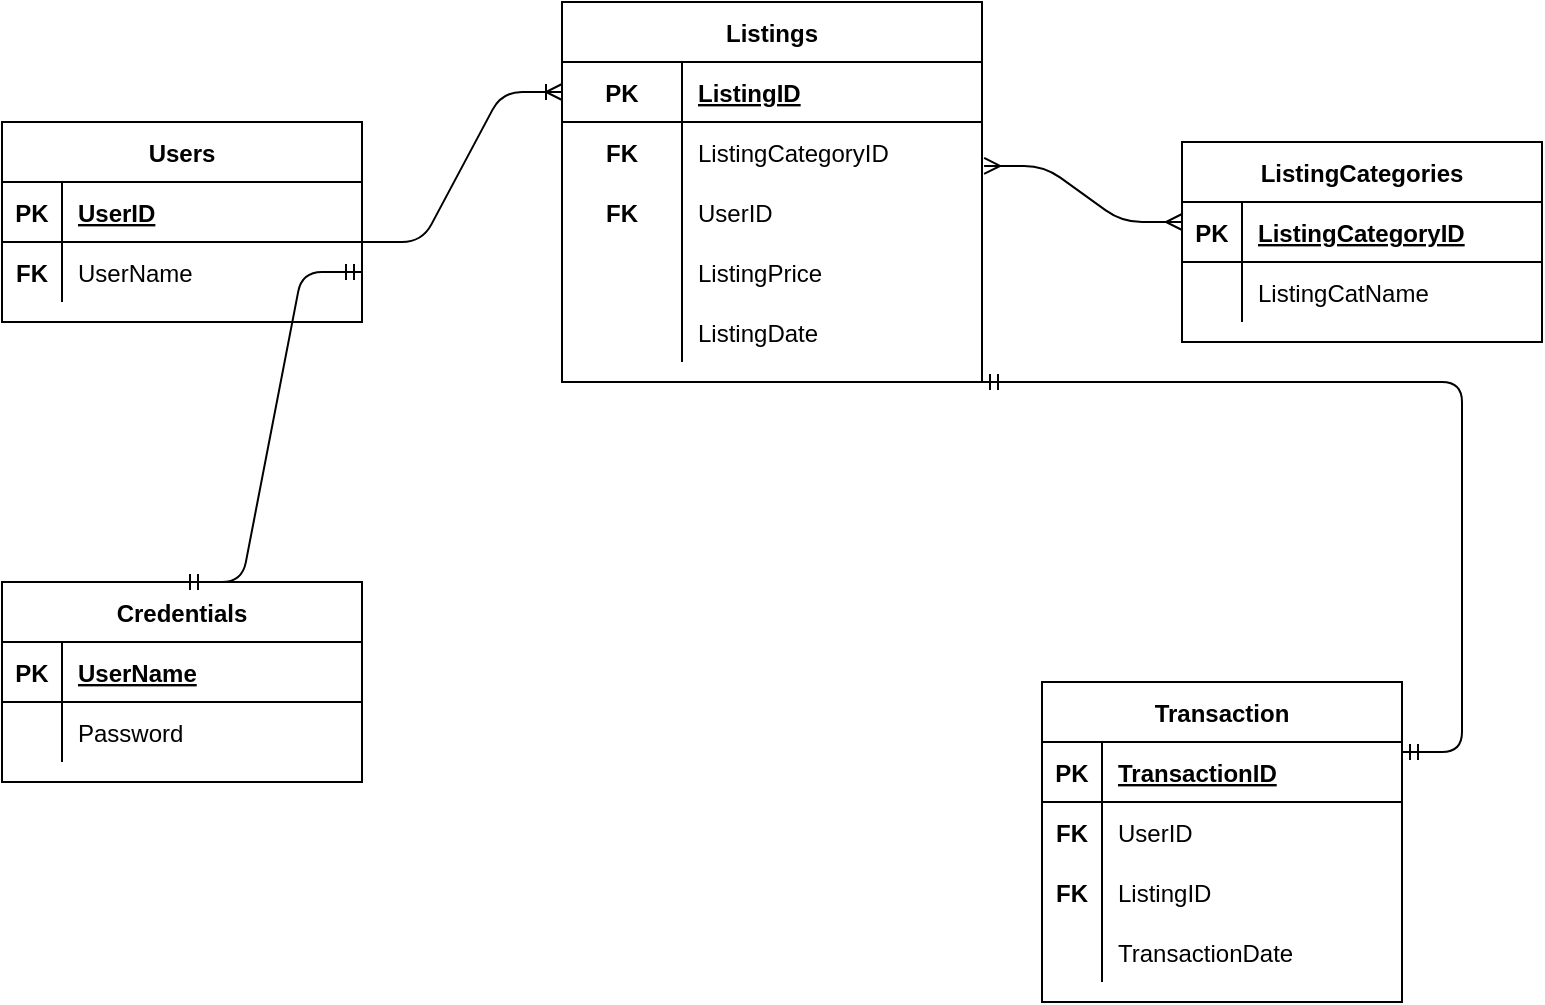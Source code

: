 <mxfile version="14.4.4" type="github">
  <diagram id="fB64tMOYFkFWQUvkLbui" name="Page-1">
    <mxGraphModel dx="1038" dy="587" grid="1" gridSize="10" guides="1" tooltips="1" connect="1" arrows="1" fold="1" page="1" pageScale="1" pageWidth="850" pageHeight="1100" math="0" shadow="0">
      <root>
        <mxCell id="0" />
        <mxCell id="1" parent="0" />
        <mxCell id="2J5BGBihmixoxJaA6tt8-1" value="Listings" style="shape=table;startSize=30;container=1;collapsible=1;childLayout=tableLayout;fixedRows=1;rowLines=0;fontStyle=1;align=center;resizeLast=1;" parent="1" vertex="1">
          <mxGeometry x="320" y="30" width="210" height="190" as="geometry" />
        </mxCell>
        <mxCell id="SBaLLvIWleJ0wnac8fEP-27" value="" style="shape=partialRectangle;collapsible=0;dropTarget=0;pointerEvents=0;fillColor=none;top=0;left=0;bottom=1;right=0;points=[[0,0.5],[1,0.5]];portConstraint=eastwest;" parent="2J5BGBihmixoxJaA6tt8-1" vertex="1">
          <mxGeometry y="30" width="210" height="30" as="geometry" />
        </mxCell>
        <mxCell id="SBaLLvIWleJ0wnac8fEP-28" value="PK" style="shape=partialRectangle;connectable=0;fillColor=none;top=0;left=0;bottom=0;right=0;fontStyle=1;overflow=hidden;" parent="SBaLLvIWleJ0wnac8fEP-27" vertex="1">
          <mxGeometry width="60" height="30" as="geometry" />
        </mxCell>
        <mxCell id="SBaLLvIWleJ0wnac8fEP-29" value="ListingID" style="shape=partialRectangle;connectable=0;fillColor=none;top=0;left=0;bottom=0;right=0;align=left;spacingLeft=6;fontStyle=5;overflow=hidden;" parent="SBaLLvIWleJ0wnac8fEP-27" vertex="1">
          <mxGeometry x="60" width="150" height="30" as="geometry" />
        </mxCell>
        <mxCell id="2J5BGBihmixoxJaA6tt8-14" value="" style="shape=partialRectangle;collapsible=0;dropTarget=0;pointerEvents=0;fillColor=none;top=0;left=0;bottom=0;right=0;points=[[0,0.5],[1,0.5]];portConstraint=eastwest;" parent="2J5BGBihmixoxJaA6tt8-1" vertex="1">
          <mxGeometry y="60" width="210" height="30" as="geometry" />
        </mxCell>
        <mxCell id="2J5BGBihmixoxJaA6tt8-15" value="FK" style="shape=partialRectangle;connectable=0;fillColor=none;top=0;left=0;bottom=0;right=0;fontStyle=1;overflow=hidden;" parent="2J5BGBihmixoxJaA6tt8-14" vertex="1">
          <mxGeometry width="60" height="30" as="geometry" />
        </mxCell>
        <mxCell id="2J5BGBihmixoxJaA6tt8-16" value="ListingCategoryID" style="shape=partialRectangle;connectable=0;fillColor=none;top=0;left=0;bottom=0;right=0;align=left;spacingLeft=6;fontStyle=0;overflow=hidden;" parent="2J5BGBihmixoxJaA6tt8-14" vertex="1">
          <mxGeometry x="60" width="150" height="30" as="geometry" />
        </mxCell>
        <mxCell id="2J5BGBihmixoxJaA6tt8-17" value="" style="shape=partialRectangle;collapsible=0;dropTarget=0;pointerEvents=0;fillColor=none;top=0;left=0;bottom=0;right=0;points=[[0,0.5],[1,0.5]];portConstraint=eastwest;" parent="2J5BGBihmixoxJaA6tt8-1" vertex="1">
          <mxGeometry y="90" width="210" height="30" as="geometry" />
        </mxCell>
        <mxCell id="2J5BGBihmixoxJaA6tt8-18" value="FK" style="shape=partialRectangle;connectable=0;fillColor=none;top=0;left=0;bottom=0;right=0;fontStyle=1;overflow=hidden;" parent="2J5BGBihmixoxJaA6tt8-17" vertex="1">
          <mxGeometry width="60" height="30" as="geometry" />
        </mxCell>
        <mxCell id="2J5BGBihmixoxJaA6tt8-19" value="UserID" style="shape=partialRectangle;connectable=0;fillColor=none;top=0;left=0;bottom=0;right=0;align=left;spacingLeft=6;fontStyle=0;overflow=hidden;" parent="2J5BGBihmixoxJaA6tt8-17" vertex="1">
          <mxGeometry x="60" width="150" height="30" as="geometry" />
        </mxCell>
        <mxCell id="cMP1e0_fmIWZxjMMPKLq-1" value="" style="shape=partialRectangle;collapsible=0;dropTarget=0;pointerEvents=0;fillColor=none;top=0;left=0;bottom=0;right=0;points=[[0,0.5],[1,0.5]];portConstraint=eastwest;" parent="2J5BGBihmixoxJaA6tt8-1" vertex="1">
          <mxGeometry y="120" width="210" height="30" as="geometry" />
        </mxCell>
        <mxCell id="cMP1e0_fmIWZxjMMPKLq-2" value="" style="shape=partialRectangle;connectable=0;fillColor=none;top=0;left=0;bottom=0;right=0;fontStyle=1;overflow=hidden;" parent="cMP1e0_fmIWZxjMMPKLq-1" vertex="1">
          <mxGeometry width="60" height="30" as="geometry" />
        </mxCell>
        <mxCell id="cMP1e0_fmIWZxjMMPKLq-3" value="ListingPrice" style="shape=partialRectangle;connectable=0;fillColor=none;top=0;left=0;bottom=0;right=0;align=left;spacingLeft=6;fontStyle=0;overflow=hidden;" parent="cMP1e0_fmIWZxjMMPKLq-1" vertex="1">
          <mxGeometry x="60" width="150" height="30" as="geometry" />
        </mxCell>
        <mxCell id="SBaLLvIWleJ0wnac8fEP-30" value="" style="shape=partialRectangle;collapsible=0;dropTarget=0;pointerEvents=0;fillColor=none;top=0;left=0;bottom=0;right=0;points=[[0,0.5],[1,0.5]];portConstraint=eastwest;" parent="2J5BGBihmixoxJaA6tt8-1" vertex="1">
          <mxGeometry y="150" width="210" height="30" as="geometry" />
        </mxCell>
        <mxCell id="SBaLLvIWleJ0wnac8fEP-31" value="" style="shape=partialRectangle;connectable=0;fillColor=none;top=0;left=0;bottom=0;right=0;editable=1;overflow=hidden;" parent="SBaLLvIWleJ0wnac8fEP-30" vertex="1">
          <mxGeometry width="60" height="30" as="geometry" />
        </mxCell>
        <mxCell id="SBaLLvIWleJ0wnac8fEP-32" value="ListingDate" style="shape=partialRectangle;connectable=0;fillColor=none;top=0;left=0;bottom=0;right=0;align=left;spacingLeft=6;overflow=hidden;" parent="SBaLLvIWleJ0wnac8fEP-30" vertex="1">
          <mxGeometry x="60" width="150" height="30" as="geometry" />
        </mxCell>
        <mxCell id="SBaLLvIWleJ0wnac8fEP-14" value="Users" style="shape=table;startSize=30;container=1;collapsible=1;childLayout=tableLayout;fixedRows=1;rowLines=0;fontStyle=1;align=center;resizeLast=1;" parent="1" vertex="1">
          <mxGeometry x="40" y="90" width="180" height="100" as="geometry" />
        </mxCell>
        <mxCell id="SBaLLvIWleJ0wnac8fEP-15" value="" style="shape=partialRectangle;collapsible=0;dropTarget=0;pointerEvents=0;fillColor=none;top=0;left=0;bottom=1;right=0;points=[[0,0.5],[1,0.5]];portConstraint=eastwest;" parent="SBaLLvIWleJ0wnac8fEP-14" vertex="1">
          <mxGeometry y="30" width="180" height="30" as="geometry" />
        </mxCell>
        <mxCell id="SBaLLvIWleJ0wnac8fEP-16" value="PK" style="shape=partialRectangle;connectable=0;fillColor=none;top=0;left=0;bottom=0;right=0;fontStyle=1;overflow=hidden;" parent="SBaLLvIWleJ0wnac8fEP-15" vertex="1">
          <mxGeometry width="30" height="30" as="geometry" />
        </mxCell>
        <mxCell id="SBaLLvIWleJ0wnac8fEP-17" value="UserID" style="shape=partialRectangle;connectable=0;fillColor=none;top=0;left=0;bottom=0;right=0;align=left;spacingLeft=6;fontStyle=5;overflow=hidden;" parent="SBaLLvIWleJ0wnac8fEP-15" vertex="1">
          <mxGeometry x="30" width="150" height="30" as="geometry" />
        </mxCell>
        <mxCell id="SBaLLvIWleJ0wnac8fEP-18" value="" style="shape=partialRectangle;collapsible=0;dropTarget=0;pointerEvents=0;fillColor=none;top=0;left=0;bottom=0;right=0;points=[[0,0.5],[1,0.5]];portConstraint=eastwest;" parent="SBaLLvIWleJ0wnac8fEP-14" vertex="1">
          <mxGeometry y="60" width="180" height="30" as="geometry" />
        </mxCell>
        <mxCell id="SBaLLvIWleJ0wnac8fEP-19" value="FK" style="shape=partialRectangle;connectable=0;fillColor=none;top=0;left=0;bottom=0;right=0;editable=1;overflow=hidden;fontStyle=1" parent="SBaLLvIWleJ0wnac8fEP-18" vertex="1">
          <mxGeometry width="30" height="30" as="geometry" />
        </mxCell>
        <mxCell id="SBaLLvIWleJ0wnac8fEP-20" value="UserName" style="shape=partialRectangle;connectable=0;fillColor=none;top=0;left=0;bottom=0;right=0;align=left;spacingLeft=6;overflow=hidden;" parent="SBaLLvIWleJ0wnac8fEP-18" vertex="1">
          <mxGeometry x="30" width="150" height="30" as="geometry" />
        </mxCell>
        <mxCell id="SBaLLvIWleJ0wnac8fEP-33" value="ListingCategories" style="shape=table;startSize=30;container=1;collapsible=1;childLayout=tableLayout;fixedRows=1;rowLines=0;fontStyle=1;align=center;resizeLast=1;" parent="1" vertex="1">
          <mxGeometry x="630" y="100" width="180" height="100" as="geometry" />
        </mxCell>
        <mxCell id="SBaLLvIWleJ0wnac8fEP-34" value="" style="shape=partialRectangle;collapsible=0;dropTarget=0;pointerEvents=0;fillColor=none;top=0;left=0;bottom=1;right=0;points=[[0,0.5],[1,0.5]];portConstraint=eastwest;" parent="SBaLLvIWleJ0wnac8fEP-33" vertex="1">
          <mxGeometry y="30" width="180" height="30" as="geometry" />
        </mxCell>
        <mxCell id="SBaLLvIWleJ0wnac8fEP-35" value="PK" style="shape=partialRectangle;connectable=0;fillColor=none;top=0;left=0;bottom=0;right=0;fontStyle=1;overflow=hidden;" parent="SBaLLvIWleJ0wnac8fEP-34" vertex="1">
          <mxGeometry width="30" height="30" as="geometry" />
        </mxCell>
        <mxCell id="SBaLLvIWleJ0wnac8fEP-36" value="ListingCategoryID" style="shape=partialRectangle;connectable=0;fillColor=none;top=0;left=0;bottom=0;right=0;align=left;spacingLeft=6;fontStyle=5;overflow=hidden;" parent="SBaLLvIWleJ0wnac8fEP-34" vertex="1">
          <mxGeometry x="30" width="150" height="30" as="geometry" />
        </mxCell>
        <mxCell id="SBaLLvIWleJ0wnac8fEP-37" value="" style="shape=partialRectangle;collapsible=0;dropTarget=0;pointerEvents=0;fillColor=none;top=0;left=0;bottom=0;right=0;points=[[0,0.5],[1,0.5]];portConstraint=eastwest;" parent="SBaLLvIWleJ0wnac8fEP-33" vertex="1">
          <mxGeometry y="60" width="180" height="30" as="geometry" />
        </mxCell>
        <mxCell id="SBaLLvIWleJ0wnac8fEP-38" value="" style="shape=partialRectangle;connectable=0;fillColor=none;top=0;left=0;bottom=0;right=0;editable=1;overflow=hidden;" parent="SBaLLvIWleJ0wnac8fEP-37" vertex="1">
          <mxGeometry width="30" height="30" as="geometry" />
        </mxCell>
        <mxCell id="SBaLLvIWleJ0wnac8fEP-39" value="ListingCatName" style="shape=partialRectangle;connectable=0;fillColor=none;top=0;left=0;bottom=0;right=0;align=left;spacingLeft=6;overflow=hidden;" parent="SBaLLvIWleJ0wnac8fEP-37" vertex="1">
          <mxGeometry x="30" width="150" height="30" as="geometry" />
        </mxCell>
        <mxCell id="SBaLLvIWleJ0wnac8fEP-47" value="Credentials" style="shape=table;startSize=30;container=1;collapsible=1;childLayout=tableLayout;fixedRows=1;rowLines=0;fontStyle=1;align=center;resizeLast=1;" parent="1" vertex="1">
          <mxGeometry x="40" y="320" width="180" height="100" as="geometry" />
        </mxCell>
        <mxCell id="SBaLLvIWleJ0wnac8fEP-48" value="" style="shape=partialRectangle;collapsible=0;dropTarget=0;pointerEvents=0;fillColor=none;top=0;left=0;bottom=1;right=0;points=[[0,0.5],[1,0.5]];portConstraint=eastwest;" parent="SBaLLvIWleJ0wnac8fEP-47" vertex="1">
          <mxGeometry y="30" width="180" height="30" as="geometry" />
        </mxCell>
        <mxCell id="SBaLLvIWleJ0wnac8fEP-49" value="PK" style="shape=partialRectangle;connectable=0;fillColor=none;top=0;left=0;bottom=0;right=0;fontStyle=1;overflow=hidden;" parent="SBaLLvIWleJ0wnac8fEP-48" vertex="1">
          <mxGeometry width="30" height="30" as="geometry" />
        </mxCell>
        <mxCell id="SBaLLvIWleJ0wnac8fEP-50" value="UserName" style="shape=partialRectangle;connectable=0;fillColor=none;top=0;left=0;bottom=0;right=0;align=left;spacingLeft=6;fontStyle=5;overflow=hidden;" parent="SBaLLvIWleJ0wnac8fEP-48" vertex="1">
          <mxGeometry x="30" width="150" height="30" as="geometry" />
        </mxCell>
        <mxCell id="SBaLLvIWleJ0wnac8fEP-51" value="" style="shape=partialRectangle;collapsible=0;dropTarget=0;pointerEvents=0;fillColor=none;top=0;left=0;bottom=0;right=0;points=[[0,0.5],[1,0.5]];portConstraint=eastwest;" parent="SBaLLvIWleJ0wnac8fEP-47" vertex="1">
          <mxGeometry y="60" width="180" height="30" as="geometry" />
        </mxCell>
        <mxCell id="SBaLLvIWleJ0wnac8fEP-52" value="" style="shape=partialRectangle;connectable=0;fillColor=none;top=0;left=0;bottom=0;right=0;editable=1;overflow=hidden;fontStyle=1" parent="SBaLLvIWleJ0wnac8fEP-51" vertex="1">
          <mxGeometry width="30" height="30" as="geometry" />
        </mxCell>
        <mxCell id="SBaLLvIWleJ0wnac8fEP-53" value="Password" style="shape=partialRectangle;connectable=0;fillColor=none;top=0;left=0;bottom=0;right=0;align=left;spacingLeft=6;overflow=hidden;" parent="SBaLLvIWleJ0wnac8fEP-51" vertex="1">
          <mxGeometry x="30" width="150" height="30" as="geometry" />
        </mxCell>
        <mxCell id="SBaLLvIWleJ0wnac8fEP-81" value="Transaction" style="shape=table;startSize=30;container=1;collapsible=1;childLayout=tableLayout;fixedRows=1;rowLines=0;fontStyle=1;align=center;resizeLast=1;" parent="1" vertex="1">
          <mxGeometry x="560" y="370" width="180" height="160" as="geometry" />
        </mxCell>
        <mxCell id="SBaLLvIWleJ0wnac8fEP-82" value="" style="shape=partialRectangle;collapsible=0;dropTarget=0;pointerEvents=0;fillColor=none;top=0;left=0;bottom=1;right=0;points=[[0,0.5],[1,0.5]];portConstraint=eastwest;" parent="SBaLLvIWleJ0wnac8fEP-81" vertex="1">
          <mxGeometry y="30" width="180" height="30" as="geometry" />
        </mxCell>
        <mxCell id="SBaLLvIWleJ0wnac8fEP-83" value="PK" style="shape=partialRectangle;connectable=0;fillColor=none;top=0;left=0;bottom=0;right=0;fontStyle=1;overflow=hidden;" parent="SBaLLvIWleJ0wnac8fEP-82" vertex="1">
          <mxGeometry width="30" height="30" as="geometry" />
        </mxCell>
        <mxCell id="SBaLLvIWleJ0wnac8fEP-84" value="TransactionID" style="shape=partialRectangle;connectable=0;fillColor=none;top=0;left=0;bottom=0;right=0;align=left;spacingLeft=6;fontStyle=5;overflow=hidden;" parent="SBaLLvIWleJ0wnac8fEP-82" vertex="1">
          <mxGeometry x="30" width="150" height="30" as="geometry" />
        </mxCell>
        <mxCell id="SBaLLvIWleJ0wnac8fEP-85" value="" style="shape=partialRectangle;collapsible=0;dropTarget=0;pointerEvents=0;fillColor=none;top=0;left=0;bottom=0;right=0;points=[[0,0.5],[1,0.5]];portConstraint=eastwest;" parent="SBaLLvIWleJ0wnac8fEP-81" vertex="1">
          <mxGeometry y="60" width="180" height="30" as="geometry" />
        </mxCell>
        <mxCell id="SBaLLvIWleJ0wnac8fEP-86" value="FK" style="shape=partialRectangle;connectable=0;fillColor=none;top=0;left=0;bottom=0;right=0;editable=1;overflow=hidden;fontStyle=1" parent="SBaLLvIWleJ0wnac8fEP-85" vertex="1">
          <mxGeometry width="30" height="30" as="geometry" />
        </mxCell>
        <mxCell id="SBaLLvIWleJ0wnac8fEP-87" value="UserID" style="shape=partialRectangle;connectable=0;fillColor=none;top=0;left=0;bottom=0;right=0;align=left;spacingLeft=6;overflow=hidden;" parent="SBaLLvIWleJ0wnac8fEP-85" vertex="1">
          <mxGeometry x="30" width="150" height="30" as="geometry" />
        </mxCell>
        <mxCell id="SBaLLvIWleJ0wnac8fEP-91" value="" style="shape=partialRectangle;collapsible=0;dropTarget=0;pointerEvents=0;fillColor=none;top=0;left=0;bottom=0;right=0;points=[[0,0.5],[1,0.5]];portConstraint=eastwest;" parent="SBaLLvIWleJ0wnac8fEP-81" vertex="1">
          <mxGeometry y="90" width="180" height="30" as="geometry" />
        </mxCell>
        <mxCell id="SBaLLvIWleJ0wnac8fEP-92" value="FK" style="shape=partialRectangle;connectable=0;fillColor=none;top=0;left=0;bottom=0;right=0;editable=1;overflow=hidden;fontStyle=1" parent="SBaLLvIWleJ0wnac8fEP-91" vertex="1">
          <mxGeometry width="30" height="30" as="geometry" />
        </mxCell>
        <mxCell id="SBaLLvIWleJ0wnac8fEP-93" value="ListingID" style="shape=partialRectangle;connectable=0;fillColor=none;top=0;left=0;bottom=0;right=0;align=left;spacingLeft=6;overflow=hidden;" parent="SBaLLvIWleJ0wnac8fEP-91" vertex="1">
          <mxGeometry x="30" width="150" height="30" as="geometry" />
        </mxCell>
        <mxCell id="sBslOXy6JCcK5QBgrssp-1" value="" style="shape=partialRectangle;collapsible=0;dropTarget=0;pointerEvents=0;fillColor=none;top=0;left=0;bottom=0;right=0;points=[[0,0.5],[1,0.5]];portConstraint=eastwest;" parent="SBaLLvIWleJ0wnac8fEP-81" vertex="1">
          <mxGeometry y="120" width="180" height="30" as="geometry" />
        </mxCell>
        <mxCell id="sBslOXy6JCcK5QBgrssp-2" value="" style="shape=partialRectangle;connectable=0;fillColor=none;top=0;left=0;bottom=0;right=0;editable=1;overflow=hidden;" parent="sBslOXy6JCcK5QBgrssp-1" vertex="1">
          <mxGeometry width="30" height="30" as="geometry" />
        </mxCell>
        <mxCell id="sBslOXy6JCcK5QBgrssp-3" value="TransactionDate" style="shape=partialRectangle;connectable=0;fillColor=none;top=0;left=0;bottom=0;right=0;align=left;spacingLeft=6;overflow=hidden;" parent="sBslOXy6JCcK5QBgrssp-1" vertex="1">
          <mxGeometry x="30" width="150" height="30" as="geometry" />
        </mxCell>
        <mxCell id="SBaLLvIWleJ0wnac8fEP-94" value="" style="edgeStyle=entityRelationEdgeStyle;fontSize=12;html=1;endArrow=ERoneToMany;entryX=0;entryY=0.5;entryDx=0;entryDy=0;" parent="1" target="SBaLLvIWleJ0wnac8fEP-27" edge="1">
          <mxGeometry width="100" height="100" relative="1" as="geometry">
            <mxPoint x="220" y="150" as="sourcePoint" />
            <mxPoint x="320" y="50" as="targetPoint" />
          </mxGeometry>
        </mxCell>
        <mxCell id="SBaLLvIWleJ0wnac8fEP-95" value="" style="edgeStyle=entityRelationEdgeStyle;fontSize=12;html=1;endArrow=ERmandOne;startArrow=ERmandOne;entryX=1;entryY=1;entryDx=0;entryDy=0;" parent="1" target="2J5BGBihmixoxJaA6tt8-1" edge="1">
          <mxGeometry width="100" height="100" relative="1" as="geometry">
            <mxPoint x="740" y="405" as="sourcePoint" />
            <mxPoint x="520" y="210" as="targetPoint" />
          </mxGeometry>
        </mxCell>
        <mxCell id="SBaLLvIWleJ0wnac8fEP-98" value="" style="edgeStyle=entityRelationEdgeStyle;fontSize=12;html=1;endArrow=ERmandOne;startArrow=ERmandOne;exitX=0.5;exitY=0;exitDx=0;exitDy=0;entryX=1;entryY=0.5;entryDx=0;entryDy=0;" parent="1" source="SBaLLvIWleJ0wnac8fEP-47" target="SBaLLvIWleJ0wnac8fEP-18" edge="1">
          <mxGeometry width="100" height="100" relative="1" as="geometry">
            <mxPoint x="370" y="330" as="sourcePoint" />
            <mxPoint x="470" y="230" as="targetPoint" />
          </mxGeometry>
        </mxCell>
        <mxCell id="8TU--mT2nu-WQKqr0JSW-1" value="" style="edgeStyle=entityRelationEdgeStyle;fontSize=12;html=1;endArrow=ERmany;startArrow=ERmany;exitX=1.005;exitY=0.733;exitDx=0;exitDy=0;exitPerimeter=0;" parent="1" source="2J5BGBihmixoxJaA6tt8-14" edge="1">
          <mxGeometry width="100" height="100" relative="1" as="geometry">
            <mxPoint x="530" y="240" as="sourcePoint" />
            <mxPoint x="630" y="140" as="targetPoint" />
          </mxGeometry>
        </mxCell>
      </root>
    </mxGraphModel>
  </diagram>
</mxfile>
